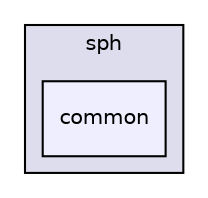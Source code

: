 digraph "bullet/bullet-2.82-r2704/Extras/sph/common" {
  compound=true
  node [ fontsize="10", fontname="Helvetica"];
  edge [ labelfontsize="10", labelfontname="Helvetica"];
  subgraph clusterdir_7799ae6d39e79392ec746de0f03821a3 {
    graph [ bgcolor="#ddddee", pencolor="black", label="sph" fontname="Helvetica", fontsize="10", URL="dir_7799ae6d39e79392ec746de0f03821a3.html"]
  dir_77a9df47acdb227f33ffa779d33d6f35 [shape=box, label="common", style="filled", fillcolor="#eeeeff", pencolor="black", URL="dir_77a9df47acdb227f33ffa779d33d6f35.html"];
  }
}
